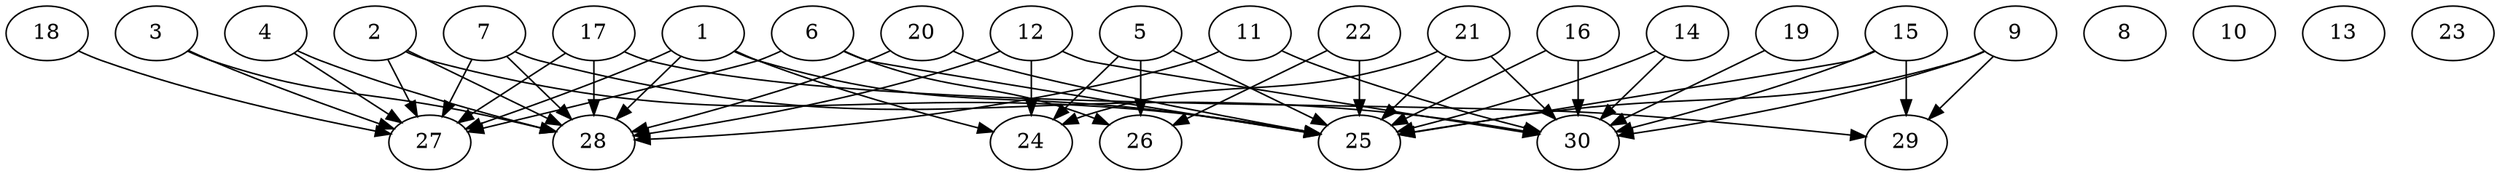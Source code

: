 // DAG automatically generated by daggen at Thu Oct  3 14:04:17 2019
// ./daggen --dot -n 30 --ccr 0.4 --fat 0.9 --regular 0.5 --density 0.5 --mindata 5242880 --maxdata 52428800 
digraph G {
  1 [size="47078400", alpha="0.08", expect_size="18831360"] 
  1 -> 24 [size ="18831360"]
  1 -> 25 [size ="18831360"]
  1 -> 27 [size ="18831360"]
  1 -> 28 [size ="18831360"]
  2 [size="72947200", alpha="0.08", expect_size="29178880"] 
  2 -> 25 [size ="29178880"]
  2 -> 27 [size ="29178880"]
  2 -> 28 [size ="29178880"]
  3 [size="83691520", alpha="0.01", expect_size="33476608"] 
  3 -> 27 [size ="33476608"]
  3 -> 28 [size ="33476608"]
  4 [size="112890880", alpha="0.10", expect_size="45156352"] 
  4 -> 27 [size ="45156352"]
  4 -> 28 [size ="45156352"]
  5 [size="22274560", alpha="0.02", expect_size="8909824"] 
  5 -> 24 [size ="8909824"]
  5 -> 25 [size ="8909824"]
  5 -> 26 [size ="8909824"]
  6 [size="57592320", alpha="0.00", expect_size="23036928"] 
  6 -> 25 [size ="23036928"]
  6 -> 26 [size ="23036928"]
  6 -> 27 [size ="23036928"]
  7 [size="101952000", alpha="0.18", expect_size="40780800"] 
  7 -> 27 [size ="40780800"]
  7 -> 28 [size ="40780800"]
  7 -> 30 [size ="40780800"]
  8 [size="24675840", alpha="0.13", expect_size="9870336"] 
  9 [size="98913280", alpha="0.13", expect_size="39565312"] 
  9 -> 25 [size ="39565312"]
  9 -> 29 [size ="39565312"]
  9 -> 30 [size ="39565312"]
  10 [size="64565760", alpha="0.05", expect_size="25826304"] 
  11 [size="100508160", alpha="0.04", expect_size="40203264"] 
  11 -> 28 [size ="40203264"]
  11 -> 30 [size ="40203264"]
  12 [size="29911040", alpha="0.01", expect_size="11964416"] 
  12 -> 24 [size ="11964416"]
  12 -> 28 [size ="11964416"]
  12 -> 30 [size ="11964416"]
  13 [size="74785280", alpha="0.03", expect_size="29914112"] 
  14 [size="80936960", alpha="0.03", expect_size="32374784"] 
  14 -> 25 [size ="32374784"]
  14 -> 30 [size ="32374784"]
  15 [size="23203840", alpha="0.12", expect_size="9281536"] 
  15 -> 25 [size ="9281536"]
  15 -> 29 [size ="9281536"]
  15 -> 30 [size ="9281536"]
  16 [size="32581120", alpha="0.01", expect_size="13032448"] 
  16 -> 25 [size ="13032448"]
  16 -> 30 [size ="13032448"]
  17 [size="34380800", alpha="0.09", expect_size="13752320"] 
  17 -> 27 [size ="13752320"]
  17 -> 28 [size ="13752320"]
  17 -> 29 [size ="13752320"]
  18 [size="20697600", alpha="0.03", expect_size="8279040"] 
  18 -> 27 [size ="8279040"]
  19 [size="95083520", alpha="0.06", expect_size="38033408"] 
  19 -> 30 [size ="38033408"]
  20 [size="51545600", alpha="0.16", expect_size="20618240"] 
  20 -> 25 [size ="20618240"]
  20 -> 28 [size ="20618240"]
  21 [size="82859520", alpha="0.11", expect_size="33143808"] 
  21 -> 24 [size ="33143808"]
  21 -> 25 [size ="33143808"]
  21 -> 30 [size ="33143808"]
  22 [size="106191360", alpha="0.16", expect_size="42476544"] 
  22 -> 25 [size ="42476544"]
  22 -> 26 [size ="42476544"]
  23 [size="110919680", alpha="0.13", expect_size="44367872"] 
  24 [size="129689600", alpha="0.08", expect_size="51875840"] 
  25 [size="28794880", alpha="0.03", expect_size="11517952"] 
  26 [size="102361600", alpha="0.07", expect_size="40944640"] 
  27 [size="109066240", alpha="0.05", expect_size="43626496"] 
  28 [size="41538560", alpha="0.05", expect_size="16615424"] 
  29 [size="58644480", alpha="0.00", expect_size="23457792"] 
  30 [size="95751680", alpha="0.04", expect_size="38300672"] 
}
